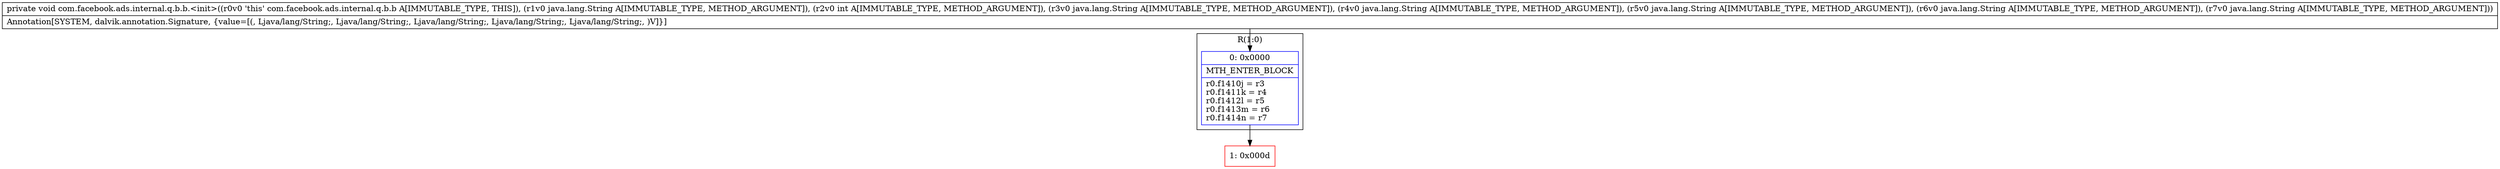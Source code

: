 digraph "CFG forcom.facebook.ads.internal.q.b.b.\<init\>(Ljava\/lang\/String;ILjava\/lang\/String;Ljava\/lang\/String;Ljava\/lang\/String;Ljava\/lang\/String;Ljava\/lang\/String;)V" {
subgraph cluster_Region_275441614 {
label = "R(1:0)";
node [shape=record,color=blue];
Node_0 [shape=record,label="{0\:\ 0x0000|MTH_ENTER_BLOCK\l|r0.f1410j = r3\lr0.f1411k = r4\lr0.f1412l = r5\lr0.f1413m = r6\lr0.f1414n = r7\l}"];
}
Node_1 [shape=record,color=red,label="{1\:\ 0x000d}"];
MethodNode[shape=record,label="{private void com.facebook.ads.internal.q.b.b.\<init\>((r0v0 'this' com.facebook.ads.internal.q.b.b A[IMMUTABLE_TYPE, THIS]), (r1v0 java.lang.String A[IMMUTABLE_TYPE, METHOD_ARGUMENT]), (r2v0 int A[IMMUTABLE_TYPE, METHOD_ARGUMENT]), (r3v0 java.lang.String A[IMMUTABLE_TYPE, METHOD_ARGUMENT]), (r4v0 java.lang.String A[IMMUTABLE_TYPE, METHOD_ARGUMENT]), (r5v0 java.lang.String A[IMMUTABLE_TYPE, METHOD_ARGUMENT]), (r6v0 java.lang.String A[IMMUTABLE_TYPE, METHOD_ARGUMENT]), (r7v0 java.lang.String A[IMMUTABLE_TYPE, METHOD_ARGUMENT]))  | Annotation[SYSTEM, dalvik.annotation.Signature, \{value=[(, Ljava\/lang\/String;, Ljava\/lang\/String;, Ljava\/lang\/String;, Ljava\/lang\/String;, Ljava\/lang\/String;, )V]\}]\l}"];
MethodNode -> Node_0;
Node_0 -> Node_1;
}

